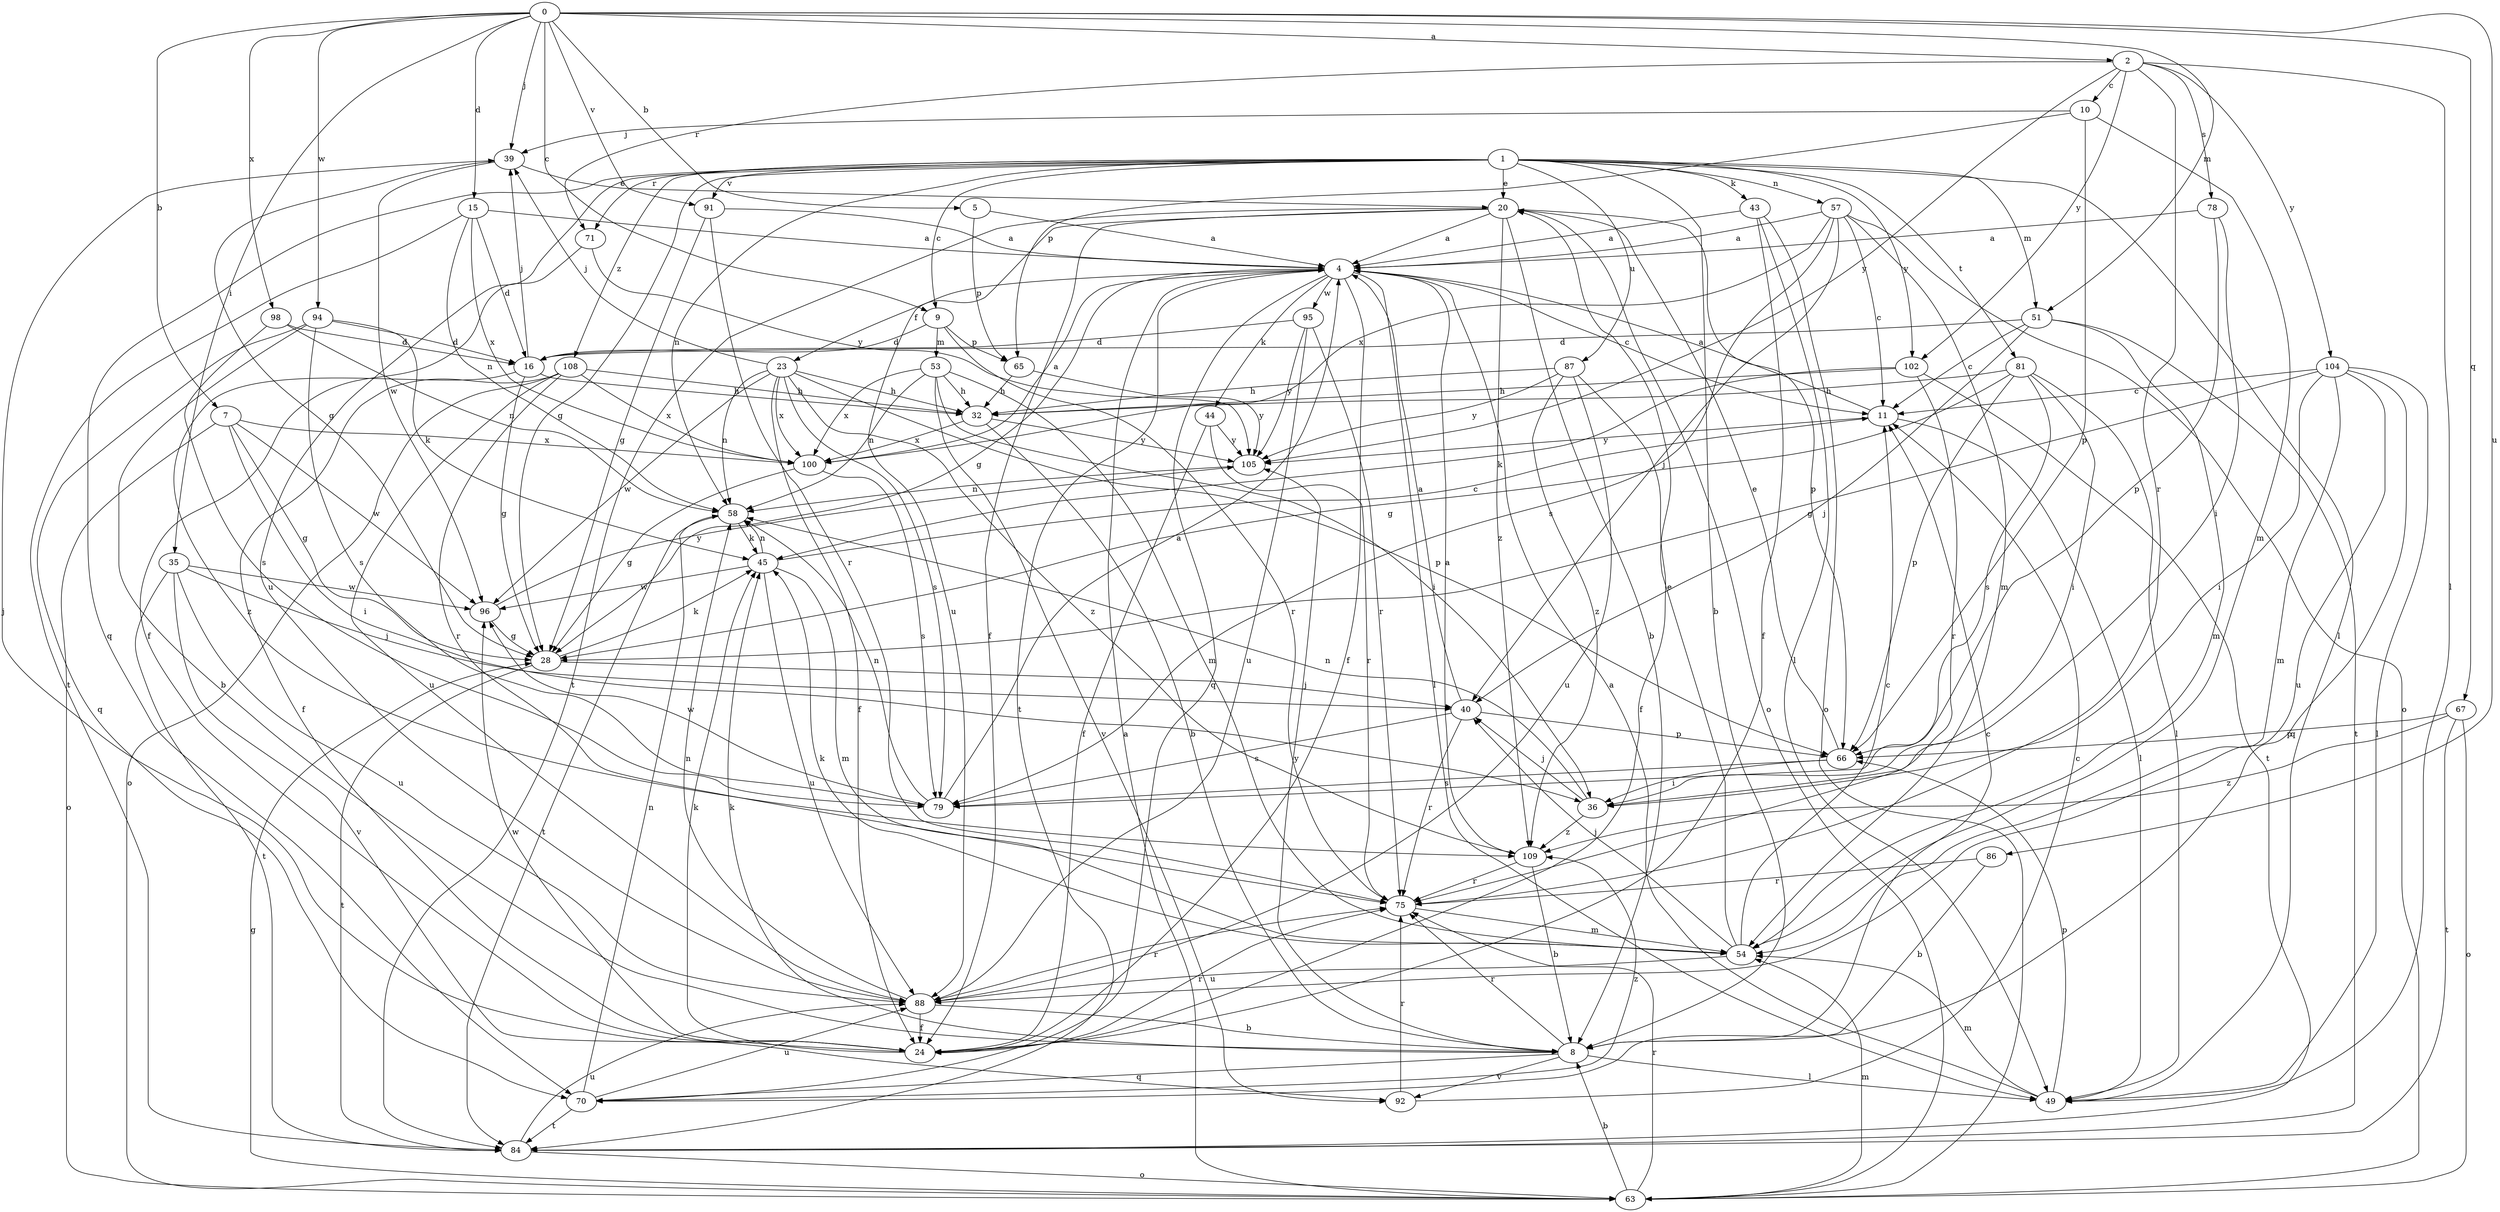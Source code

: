 strict digraph  {
0;
1;
2;
4;
5;
7;
8;
9;
10;
11;
15;
16;
20;
23;
24;
28;
32;
35;
36;
39;
40;
43;
44;
45;
49;
51;
53;
54;
57;
58;
63;
65;
66;
67;
70;
71;
75;
78;
79;
81;
84;
86;
87;
88;
91;
92;
94;
95;
96;
98;
100;
102;
104;
105;
108;
109;
0 -> 2  [label=a];
0 -> 5  [label=b];
0 -> 7  [label=b];
0 -> 9  [label=c];
0 -> 15  [label=d];
0 -> 35  [label=i];
0 -> 39  [label=j];
0 -> 51  [label=m];
0 -> 67  [label=q];
0 -> 86  [label=u];
0 -> 91  [label=v];
0 -> 94  [label=w];
0 -> 98  [label=x];
1 -> 8  [label=b];
1 -> 9  [label=c];
1 -> 20  [label=e];
1 -> 28  [label=g];
1 -> 43  [label=k];
1 -> 49  [label=l];
1 -> 51  [label=m];
1 -> 57  [label=n];
1 -> 58  [label=n];
1 -> 70  [label=q];
1 -> 71  [label=r];
1 -> 81  [label=t];
1 -> 87  [label=u];
1 -> 88  [label=u];
1 -> 91  [label=v];
1 -> 102  [label=y];
1 -> 108  [label=z];
2 -> 10  [label=c];
2 -> 49  [label=l];
2 -> 71  [label=r];
2 -> 75  [label=r];
2 -> 78  [label=s];
2 -> 102  [label=y];
2 -> 104  [label=y];
2 -> 105  [label=y];
4 -> 11  [label=c];
4 -> 23  [label=f];
4 -> 24  [label=f];
4 -> 28  [label=g];
4 -> 44  [label=k];
4 -> 49  [label=l];
4 -> 70  [label=q];
4 -> 84  [label=t];
4 -> 95  [label=w];
5 -> 4  [label=a];
5 -> 65  [label=p];
7 -> 28  [label=g];
7 -> 36  [label=i];
7 -> 63  [label=o];
7 -> 96  [label=w];
7 -> 100  [label=x];
8 -> 11  [label=c];
8 -> 45  [label=k];
8 -> 49  [label=l];
8 -> 70  [label=q];
8 -> 75  [label=r];
8 -> 92  [label=v];
8 -> 105  [label=y];
9 -> 16  [label=d];
9 -> 53  [label=m];
9 -> 65  [label=p];
9 -> 75  [label=r];
10 -> 39  [label=j];
10 -> 54  [label=m];
10 -> 65  [label=p];
10 -> 66  [label=p];
11 -> 4  [label=a];
11 -> 49  [label=l];
11 -> 105  [label=y];
15 -> 4  [label=a];
15 -> 16  [label=d];
15 -> 58  [label=n];
15 -> 84  [label=t];
15 -> 100  [label=x];
16 -> 28  [label=g];
16 -> 32  [label=h];
16 -> 39  [label=j];
16 -> 109  [label=z];
20 -> 4  [label=a];
20 -> 8  [label=b];
20 -> 24  [label=f];
20 -> 63  [label=o];
20 -> 66  [label=p];
20 -> 84  [label=t];
20 -> 88  [label=u];
20 -> 109  [label=z];
23 -> 24  [label=f];
23 -> 32  [label=h];
23 -> 39  [label=j];
23 -> 58  [label=n];
23 -> 66  [label=p];
23 -> 79  [label=s];
23 -> 96  [label=w];
23 -> 100  [label=x];
23 -> 109  [label=z];
24 -> 39  [label=j];
24 -> 45  [label=k];
24 -> 75  [label=r];
24 -> 96  [label=w];
28 -> 40  [label=j];
28 -> 45  [label=k];
28 -> 84  [label=t];
32 -> 8  [label=b];
32 -> 100  [label=x];
32 -> 105  [label=y];
35 -> 40  [label=j];
35 -> 84  [label=t];
35 -> 88  [label=u];
35 -> 92  [label=v];
35 -> 96  [label=w];
36 -> 40  [label=j];
36 -> 58  [label=n];
36 -> 109  [label=z];
39 -> 20  [label=e];
39 -> 28  [label=g];
39 -> 96  [label=w];
40 -> 4  [label=a];
40 -> 66  [label=p];
40 -> 75  [label=r];
40 -> 79  [label=s];
43 -> 4  [label=a];
43 -> 24  [label=f];
43 -> 49  [label=l];
43 -> 63  [label=o];
44 -> 24  [label=f];
44 -> 75  [label=r];
44 -> 105  [label=y];
45 -> 11  [label=c];
45 -> 54  [label=m];
45 -> 58  [label=n];
45 -> 88  [label=u];
45 -> 96  [label=w];
49 -> 4  [label=a];
49 -> 54  [label=m];
49 -> 66  [label=p];
51 -> 11  [label=c];
51 -> 16  [label=d];
51 -> 40  [label=j];
51 -> 54  [label=m];
51 -> 84  [label=t];
53 -> 32  [label=h];
53 -> 36  [label=i];
53 -> 54  [label=m];
53 -> 58  [label=n];
53 -> 92  [label=v];
53 -> 100  [label=x];
54 -> 11  [label=c];
54 -> 20  [label=e];
54 -> 40  [label=j];
54 -> 45  [label=k];
54 -> 88  [label=u];
57 -> 4  [label=a];
57 -> 11  [label=c];
57 -> 40  [label=j];
57 -> 54  [label=m];
57 -> 63  [label=o];
57 -> 79  [label=s];
57 -> 100  [label=x];
58 -> 45  [label=k];
58 -> 84  [label=t];
63 -> 4  [label=a];
63 -> 8  [label=b];
63 -> 28  [label=g];
63 -> 54  [label=m];
63 -> 75  [label=r];
65 -> 32  [label=h];
65 -> 105  [label=y];
66 -> 20  [label=e];
66 -> 36  [label=i];
66 -> 79  [label=s];
67 -> 63  [label=o];
67 -> 66  [label=p];
67 -> 84  [label=t];
67 -> 109  [label=z];
70 -> 58  [label=n];
70 -> 84  [label=t];
70 -> 88  [label=u];
70 -> 109  [label=z];
71 -> 24  [label=f];
71 -> 105  [label=y];
75 -> 54  [label=m];
78 -> 4  [label=a];
78 -> 36  [label=i];
78 -> 66  [label=p];
79 -> 4  [label=a];
79 -> 58  [label=n];
79 -> 96  [label=w];
81 -> 28  [label=g];
81 -> 32  [label=h];
81 -> 36  [label=i];
81 -> 49  [label=l];
81 -> 66  [label=p];
81 -> 79  [label=s];
84 -> 63  [label=o];
84 -> 88  [label=u];
86 -> 8  [label=b];
86 -> 75  [label=r];
87 -> 24  [label=f];
87 -> 32  [label=h];
87 -> 88  [label=u];
87 -> 105  [label=y];
87 -> 109  [label=z];
88 -> 8  [label=b];
88 -> 24  [label=f];
88 -> 58  [label=n];
88 -> 75  [label=r];
91 -> 4  [label=a];
91 -> 28  [label=g];
91 -> 75  [label=r];
92 -> 11  [label=c];
92 -> 75  [label=r];
94 -> 8  [label=b];
94 -> 16  [label=d];
94 -> 45  [label=k];
94 -> 70  [label=q];
94 -> 79  [label=s];
95 -> 16  [label=d];
95 -> 75  [label=r];
95 -> 88  [label=u];
95 -> 105  [label=y];
96 -> 28  [label=g];
96 -> 105  [label=y];
98 -> 16  [label=d];
98 -> 58  [label=n];
98 -> 79  [label=s];
100 -> 4  [label=a];
100 -> 28  [label=g];
100 -> 79  [label=s];
102 -> 32  [label=h];
102 -> 45  [label=k];
102 -> 75  [label=r];
102 -> 84  [label=t];
104 -> 11  [label=c];
104 -> 28  [label=g];
104 -> 36  [label=i];
104 -> 49  [label=l];
104 -> 54  [label=m];
104 -> 70  [label=q];
104 -> 88  [label=u];
105 -> 58  [label=n];
108 -> 24  [label=f];
108 -> 32  [label=h];
108 -> 63  [label=o];
108 -> 75  [label=r];
108 -> 88  [label=u];
108 -> 100  [label=x];
109 -> 4  [label=a];
109 -> 8  [label=b];
109 -> 75  [label=r];
}
